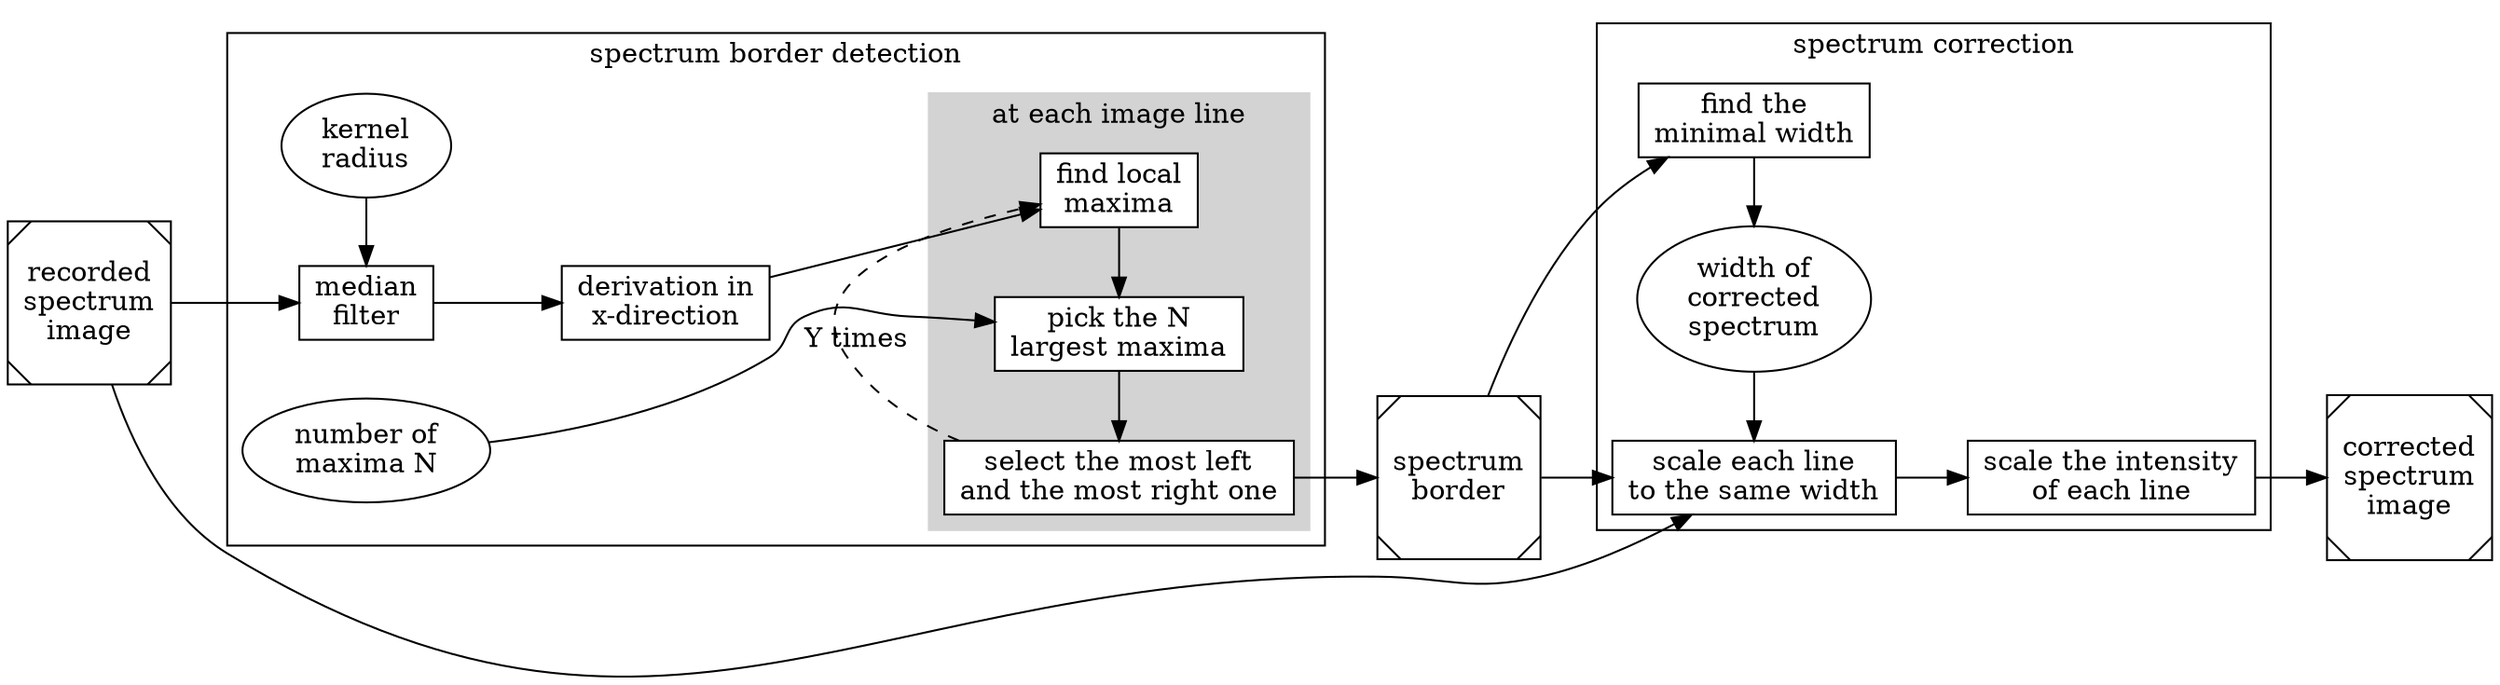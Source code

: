 digraph G {
rankdir = LR;
node [style=filled,color=black,fillcolor=white,shape=box];
source [label="recorded\nspectrum\nimage",shape=Msquare];

subgraph cluster_detect {
	label = "spectrum border detection";
{
	rank = same;
	radius [label="kernel\nradius",shape=oval]
	1 [label="median\nfilter"];
}
2 [label="derivation in\nx-direction"];
subgraph cluster_0 {
	label = "at each image line";
	rank = same;
	style = filled;
	color = lightgrey;
	3 [label="find local\nmaxima"];
	4 [label="pick the N\nlargest maxima"];
	5 [label="select the most left\nand the most right one"]
}
N [label="number of\nmaxima N",shape=oval];
}
border [label="spectrum\nborder",shape=Msquare];
subgraph cluster_correct {
	label = "spectrum correction";
6 [label="find the\nminimal width"];
width [label="width of\ncorrected\nspectrum",shape=oval];
7 [label="scale each line\nto the same width"];
8 [label="scale the intensity\nof each line"];
}
result [label="corrected\nspectrum\nimage",shape=Msquare];

source -> 1 [weight=8];
radius -> 1 [constraint=false];
1 -> 2 [weight=8];
2 -> 3;
3 -> 4 [constraint=false];
N -> 4 [constraint=false];
4 -> 5 [constraint=false];
5 -> 3 [label="Y times",constraint=false,style=dashed];
5 -> border;
border -> 6 [constraint=false];
border -> 7 [weight=8];
6 -> width [constraint=false];
width -> 7 [constraint=false];
source -> 7 [constraint=false];
7 -> 8 [weight=8];
8 -> result [weight=8];
}
